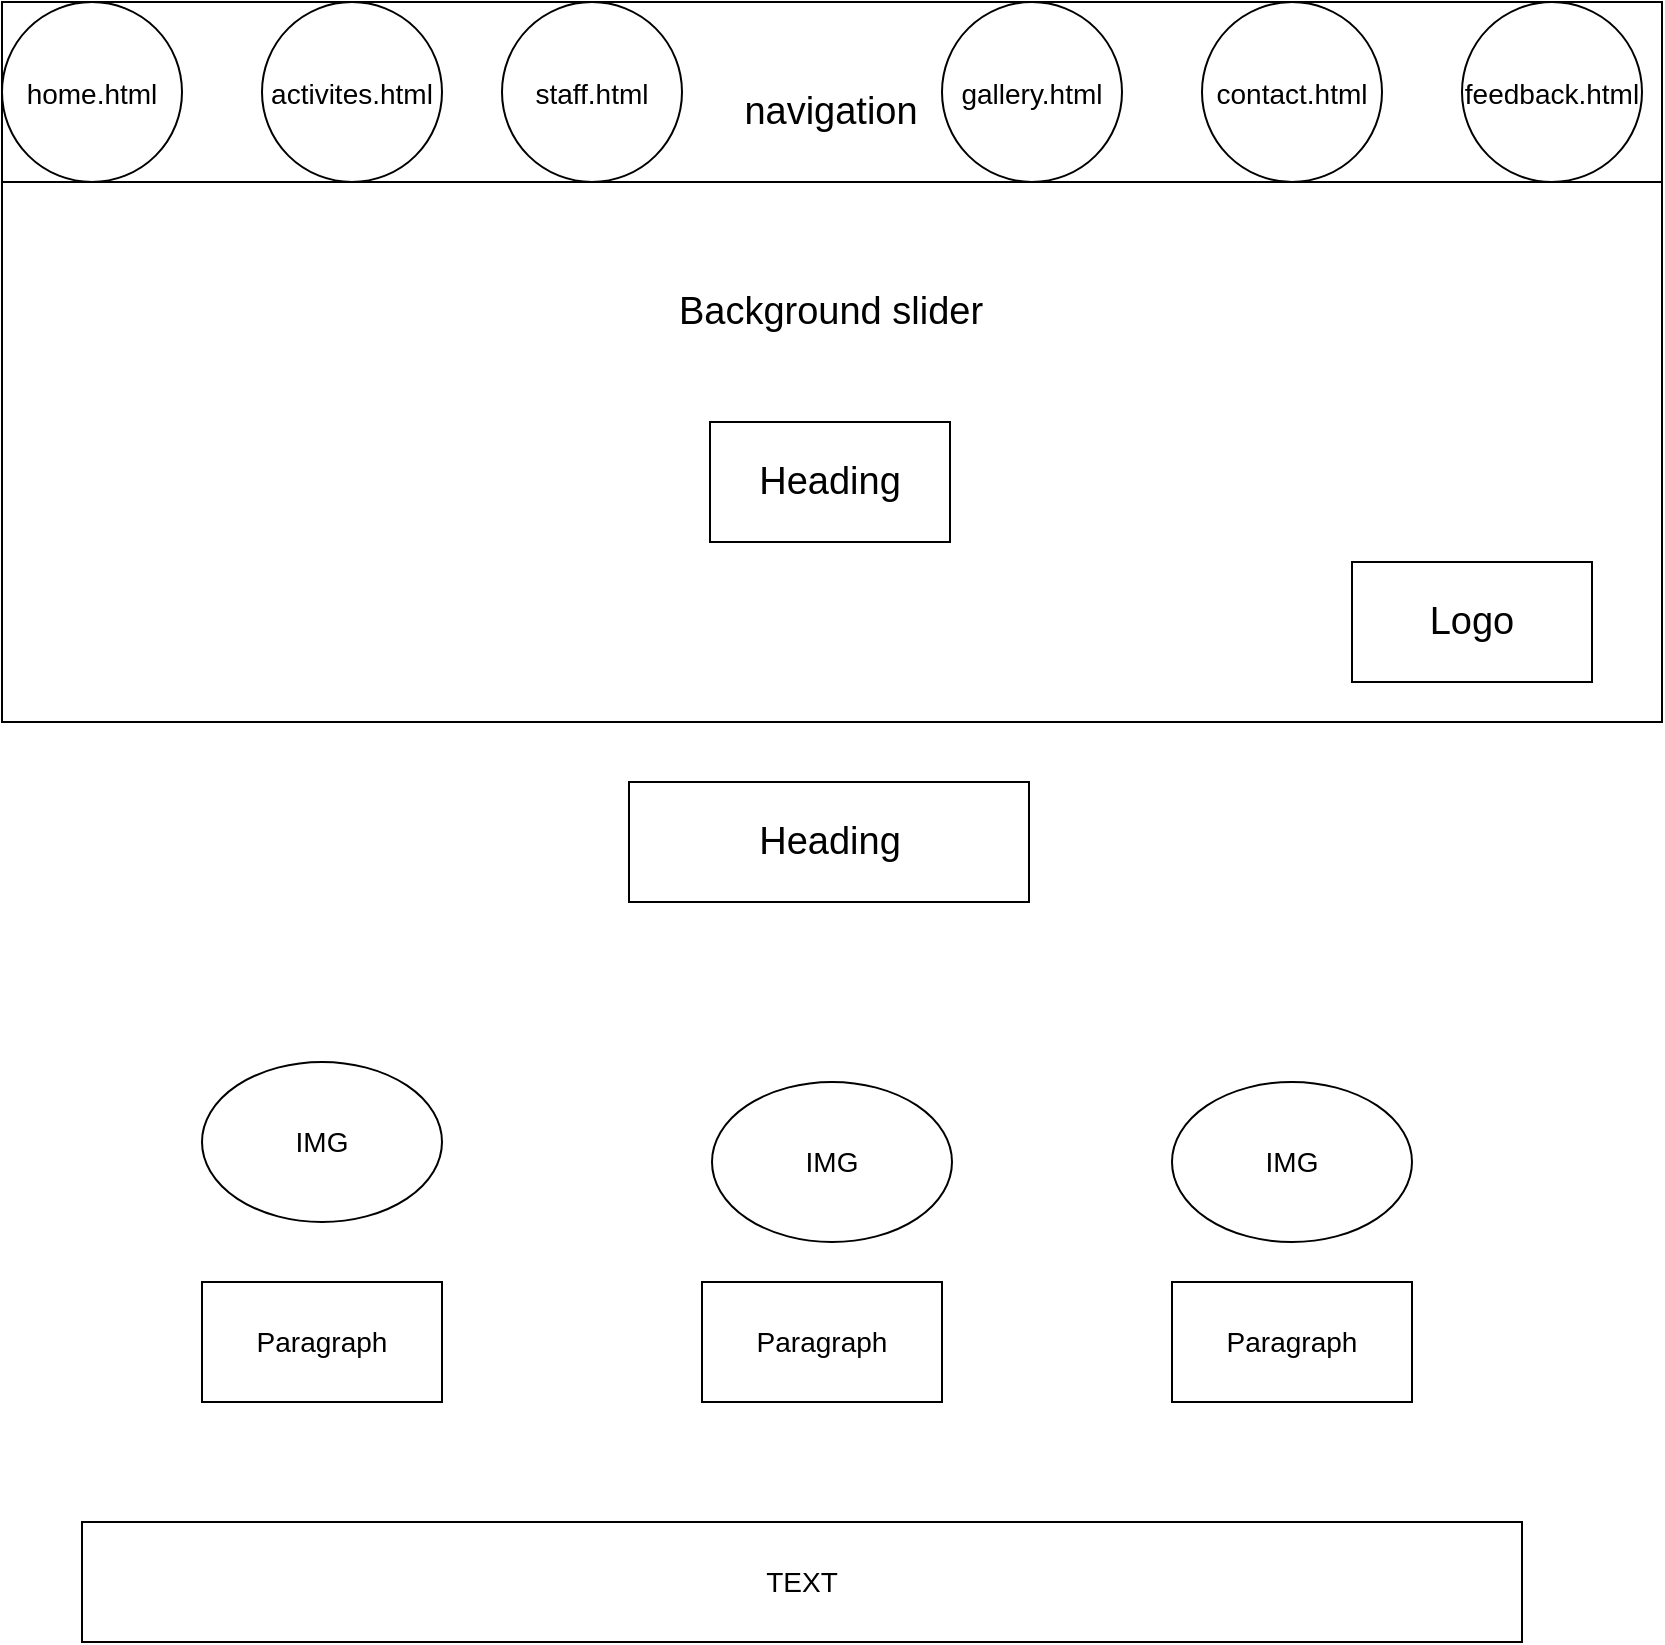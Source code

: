 <mxfile version="17.2.4" type="device"><diagram id="C5RBs43oDa-KdzZeNtuy" name="Page-1"><mxGraphModel dx="2249" dy="4212" grid="1" gridSize="10" guides="1" tooltips="1" connect="1" arrows="1" fold="1" page="1" pageScale="1" pageWidth="827" pageHeight="1169" math="0" shadow="0"><root><mxCell id="WIyWlLk6GJQsqaUBKTNV-0"/><mxCell id="WIyWlLk6GJQsqaUBKTNV-1" parent="WIyWlLk6GJQsqaUBKTNV-0"/><mxCell id="8-tYj_rFMcN3LkzUVkWV-0" value="" style="rounded=0;whiteSpace=wrap;html=1;" vertex="1" parent="WIyWlLk6GJQsqaUBKTNV-1"><mxGeometry x="-530" y="-3060" width="830" height="90" as="geometry"/></mxCell><mxCell id="8-tYj_rFMcN3LkzUVkWV-1" value="" style="rounded=0;whiteSpace=wrap;html=1;fontSize=19;" vertex="1" parent="WIyWlLk6GJQsqaUBKTNV-1"><mxGeometry x="-530" y="-2970" width="830" height="270" as="geometry"/></mxCell><mxCell id="8-tYj_rFMcN3LkzUVkWV-3" value="Heading" style="rounded=0;whiteSpace=wrap;html=1;fontSize=19;" vertex="1" parent="WIyWlLk6GJQsqaUBKTNV-1"><mxGeometry x="-176" y="-2850" width="120" height="60" as="geometry"/></mxCell><mxCell id="8-tYj_rFMcN3LkzUVkWV-6" value="Background slider" style="text;html=1;resizable=0;autosize=1;align=center;verticalAlign=middle;points=[];fillColor=none;strokeColor=none;rounded=0;fontSize=19;" vertex="1" parent="WIyWlLk6GJQsqaUBKTNV-1"><mxGeometry x="-201" y="-2920" width="170" height="30" as="geometry"/></mxCell><mxCell id="8-tYj_rFMcN3LkzUVkWV-10" value="Logo" style="rounded=0;whiteSpace=wrap;html=1;fontSize=19;" vertex="1" parent="WIyWlLk6GJQsqaUBKTNV-1"><mxGeometry x="145" y="-2780" width="120" height="60" as="geometry"/></mxCell><mxCell id="8-tYj_rFMcN3LkzUVkWV-11" value="&lt;font style=&quot;font-size: 14px&quot;&gt;home.html&lt;/font&gt;" style="ellipse;whiteSpace=wrap;html=1;aspect=fixed;fontSize=19;" vertex="1" parent="WIyWlLk6GJQsqaUBKTNV-1"><mxGeometry x="-530" y="-3060" width="90" height="90" as="geometry"/></mxCell><mxCell id="8-tYj_rFMcN3LkzUVkWV-17" value="Heading" style="rounded=0;whiteSpace=wrap;html=1;fontSize=19;" vertex="1" parent="WIyWlLk6GJQsqaUBKTNV-1"><mxGeometry x="-216.5" y="-2670" width="200" height="60" as="geometry"/></mxCell><mxCell id="8-tYj_rFMcN3LkzUVkWV-24" value="navigation" style="text;html=1;resizable=0;autosize=1;align=center;verticalAlign=middle;points=[];fillColor=none;strokeColor=none;rounded=0;fontSize=19;" vertex="1" parent="WIyWlLk6GJQsqaUBKTNV-1"><mxGeometry x="-166.5" y="-3020" width="100" height="30" as="geometry"/></mxCell><mxCell id="8-tYj_rFMcN3LkzUVkWV-32" value="&lt;font style=&quot;font-size: 14px&quot;&gt;activites.html&lt;/font&gt;" style="ellipse;whiteSpace=wrap;html=1;aspect=fixed;fontSize=19;" vertex="1" parent="WIyWlLk6GJQsqaUBKTNV-1"><mxGeometry x="-400" y="-3060" width="90" height="90" as="geometry"/></mxCell><mxCell id="8-tYj_rFMcN3LkzUVkWV-33" value="&lt;font style=&quot;font-size: 14px&quot;&gt;staff.html&lt;/font&gt;" style="ellipse;whiteSpace=wrap;html=1;aspect=fixed;fontSize=19;" vertex="1" parent="WIyWlLk6GJQsqaUBKTNV-1"><mxGeometry x="-280" y="-3060" width="90" height="90" as="geometry"/></mxCell><mxCell id="8-tYj_rFMcN3LkzUVkWV-34" value="&lt;font style=&quot;font-size: 14px&quot;&gt;gallery.html&lt;/font&gt;" style="ellipse;whiteSpace=wrap;html=1;aspect=fixed;fontSize=19;" vertex="1" parent="WIyWlLk6GJQsqaUBKTNV-1"><mxGeometry x="-60" y="-3060" width="90" height="90" as="geometry"/></mxCell><mxCell id="8-tYj_rFMcN3LkzUVkWV-35" value="&lt;font style=&quot;font-size: 14px&quot;&gt;contact.html&lt;/font&gt;" style="ellipse;whiteSpace=wrap;html=1;aspect=fixed;fontSize=19;" vertex="1" parent="WIyWlLk6GJQsqaUBKTNV-1"><mxGeometry x="70" y="-3060" width="90" height="90" as="geometry"/></mxCell><mxCell id="8-tYj_rFMcN3LkzUVkWV-36" value="&lt;font style=&quot;font-size: 14px&quot;&gt;feedback.html&lt;/font&gt;" style="ellipse;whiteSpace=wrap;html=1;aspect=fixed;fontSize=19;" vertex="1" parent="WIyWlLk6GJQsqaUBKTNV-1"><mxGeometry x="200" y="-3060" width="90" height="90" as="geometry"/></mxCell><mxCell id="8-tYj_rFMcN3LkzUVkWV-61" value="IMG" style="ellipse;whiteSpace=wrap;html=1;fontSize=14;" vertex="1" parent="WIyWlLk6GJQsqaUBKTNV-1"><mxGeometry x="-430" y="-2530" width="120" height="80" as="geometry"/></mxCell><mxCell id="8-tYj_rFMcN3LkzUVkWV-62" value="IMG" style="ellipse;whiteSpace=wrap;html=1;fontSize=14;" vertex="1" parent="WIyWlLk6GJQsqaUBKTNV-1"><mxGeometry x="-175" y="-2520" width="120" height="80" as="geometry"/></mxCell><mxCell id="8-tYj_rFMcN3LkzUVkWV-64" value="Paragraph" style="rounded=0;whiteSpace=wrap;html=1;fontSize=14;" vertex="1" parent="WIyWlLk6GJQsqaUBKTNV-1"><mxGeometry x="-430" y="-2420" width="120" height="60" as="geometry"/></mxCell><mxCell id="8-tYj_rFMcN3LkzUVkWV-65" value="Paragraph" style="rounded=0;whiteSpace=wrap;html=1;fontSize=14;" vertex="1" parent="WIyWlLk6GJQsqaUBKTNV-1"><mxGeometry x="-180" y="-2420" width="120" height="60" as="geometry"/></mxCell><mxCell id="8-tYj_rFMcN3LkzUVkWV-67" value="IMG" style="ellipse;whiteSpace=wrap;html=1;fontSize=14;" vertex="1" parent="WIyWlLk6GJQsqaUBKTNV-1"><mxGeometry x="55" y="-2520" width="120" height="80" as="geometry"/></mxCell><mxCell id="8-tYj_rFMcN3LkzUVkWV-68" value="Paragraph" style="rounded=0;whiteSpace=wrap;html=1;fontSize=14;" vertex="1" parent="WIyWlLk6GJQsqaUBKTNV-1"><mxGeometry x="55" y="-2420" width="120" height="60" as="geometry"/></mxCell><mxCell id="8-tYj_rFMcN3LkzUVkWV-69" value="TEXT" style="rounded=0;whiteSpace=wrap;html=1;fontSize=14;" vertex="1" parent="WIyWlLk6GJQsqaUBKTNV-1"><mxGeometry x="-490" y="-2300" width="720" height="60" as="geometry"/></mxCell></root></mxGraphModel></diagram></mxfile>